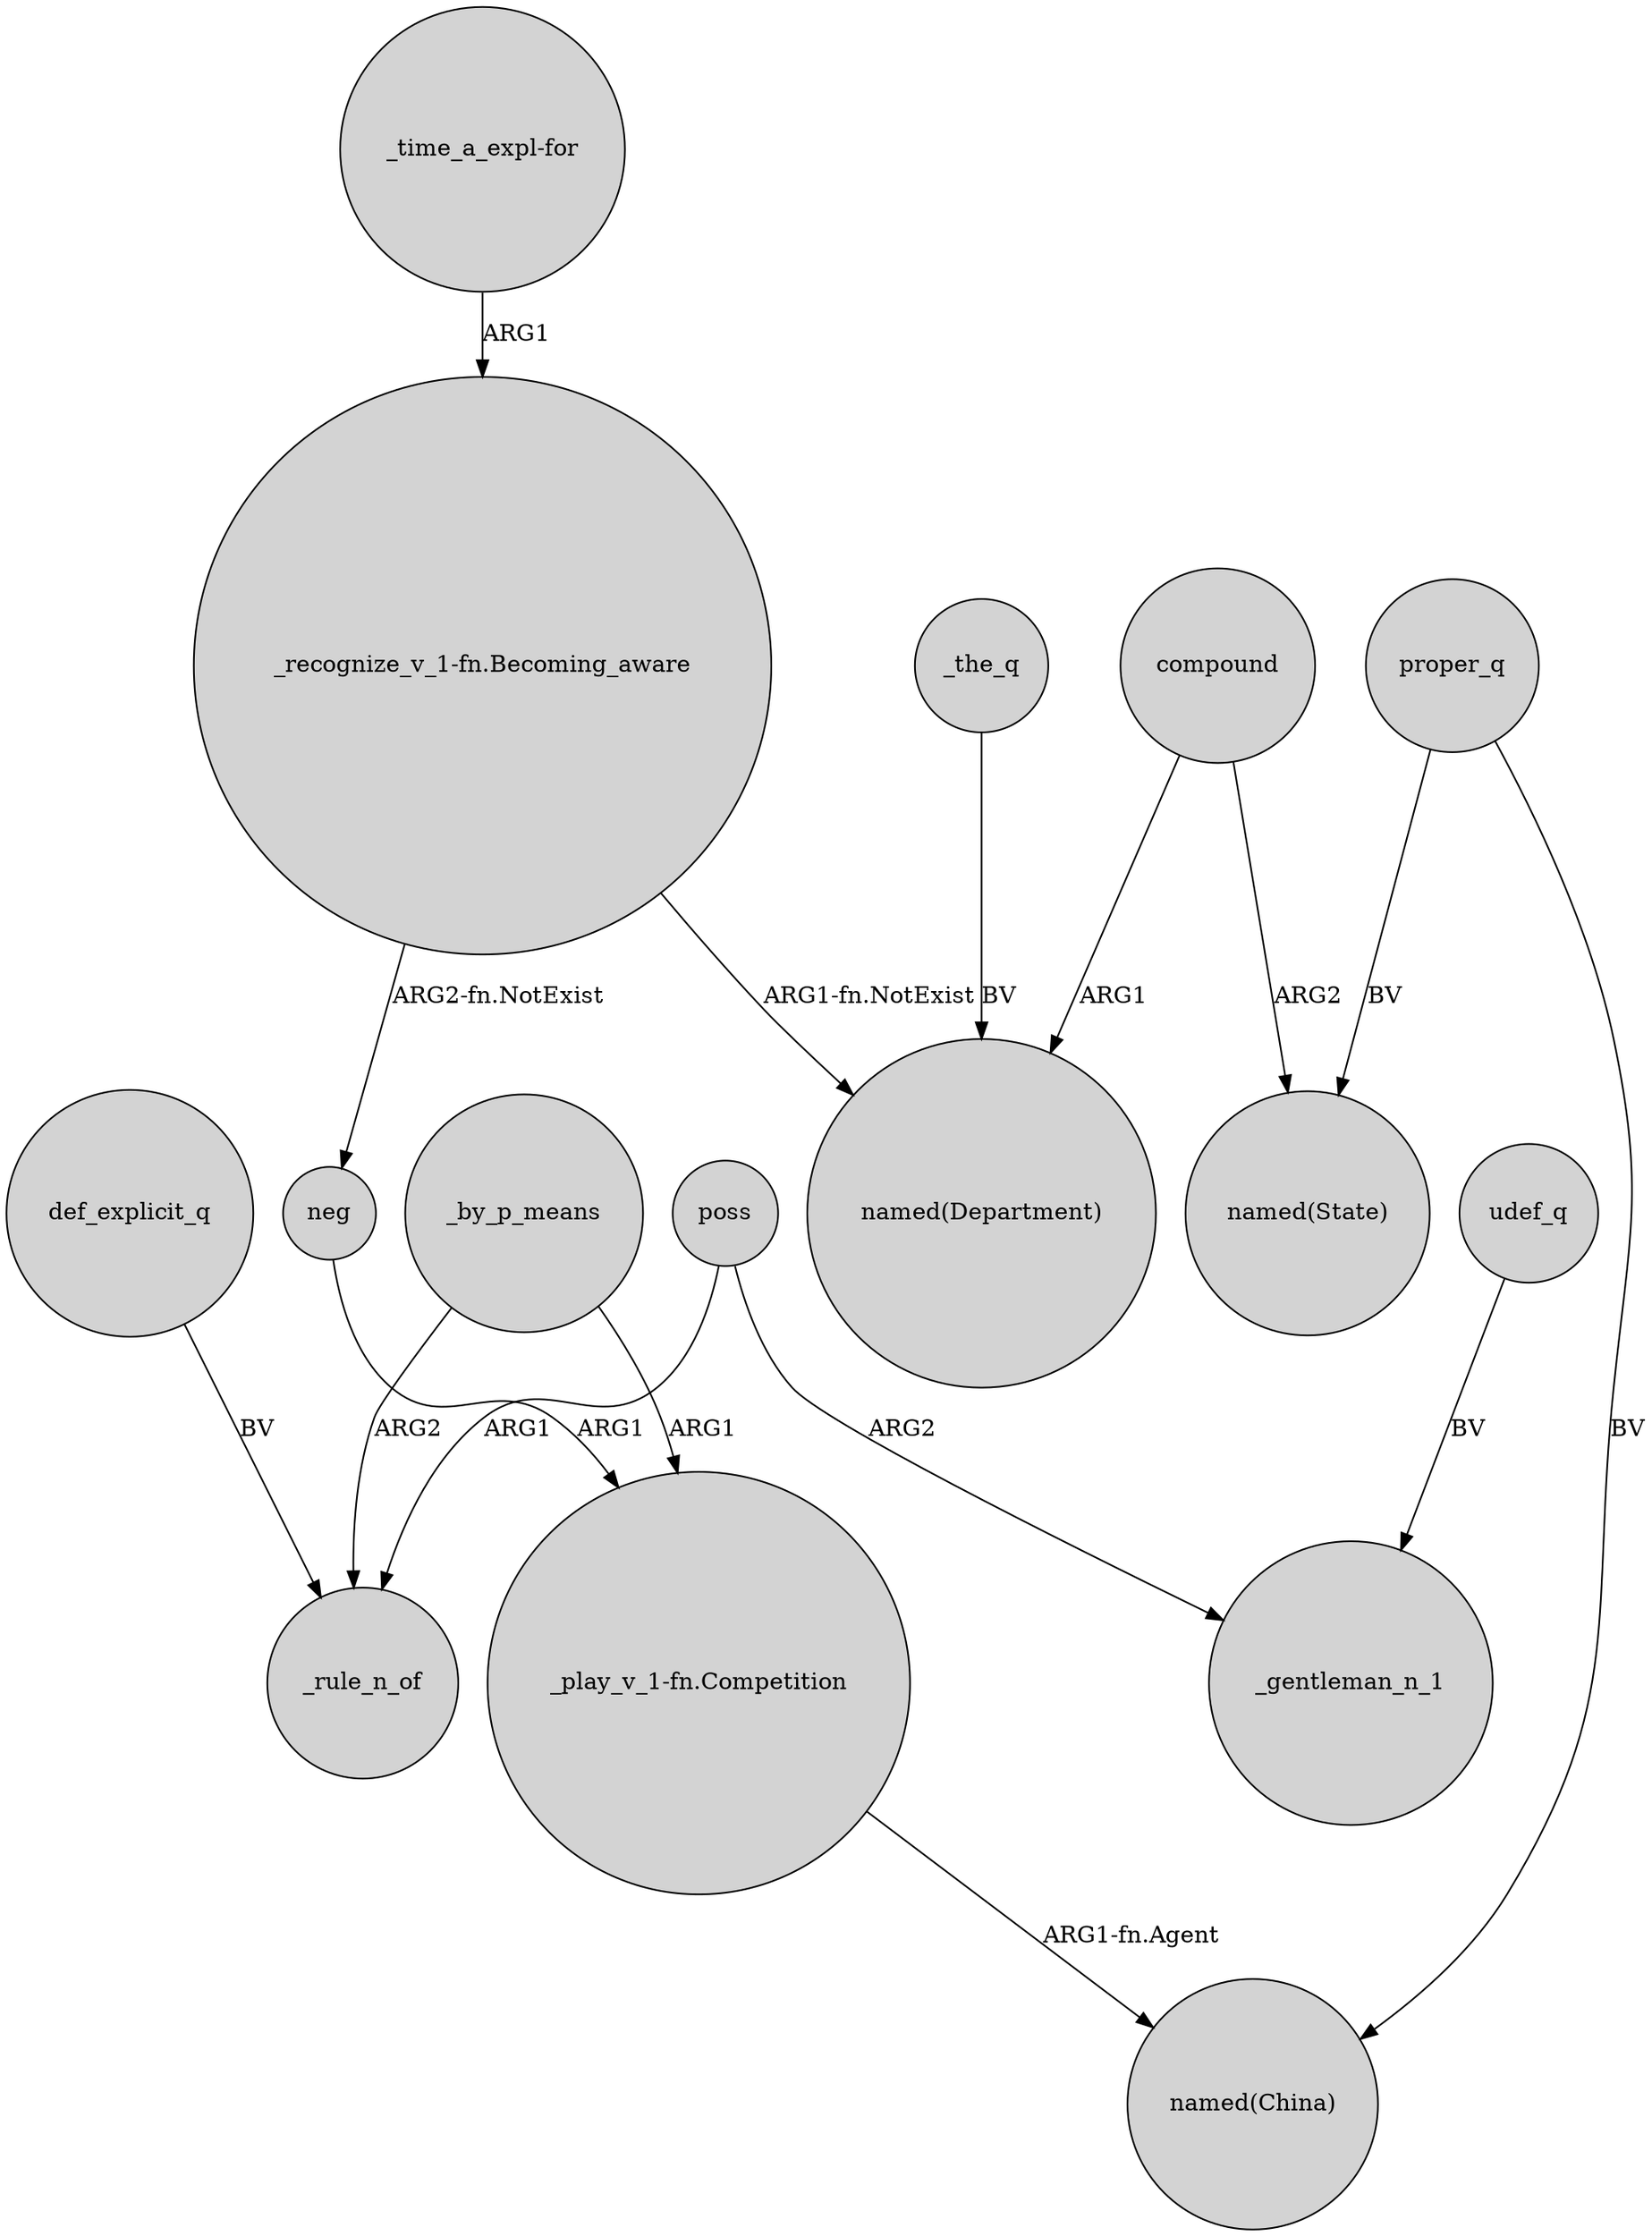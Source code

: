 digraph {
	node [shape=circle style=filled]
	def_explicit_q -> _rule_n_of [label=BV]
	"_time_a_expl-for" -> "_recognize_v_1-fn.Becoming_aware" [label=ARG1]
	udef_q -> _gentleman_n_1 [label=BV]
	"_recognize_v_1-fn.Becoming_aware" -> "named(Department)" [label="ARG1-fn.NotExist"]
	"_recognize_v_1-fn.Becoming_aware" -> neg [label="ARG2-fn.NotExist"]
	_by_p_means -> "_play_v_1-fn.Competition" [label=ARG1]
	proper_q -> "named(State)" [label=BV]
	poss -> _rule_n_of [label=ARG1]
	poss -> _gentleman_n_1 [label=ARG2]
	compound -> "named(Department)" [label=ARG1]
	_the_q -> "named(Department)" [label=BV]
	_by_p_means -> _rule_n_of [label=ARG2]
	neg -> "_play_v_1-fn.Competition" [label=ARG1]
	proper_q -> "named(China)" [label=BV]
	compound -> "named(State)" [label=ARG2]
	"_play_v_1-fn.Competition" -> "named(China)" [label="ARG1-fn.Agent"]
}
